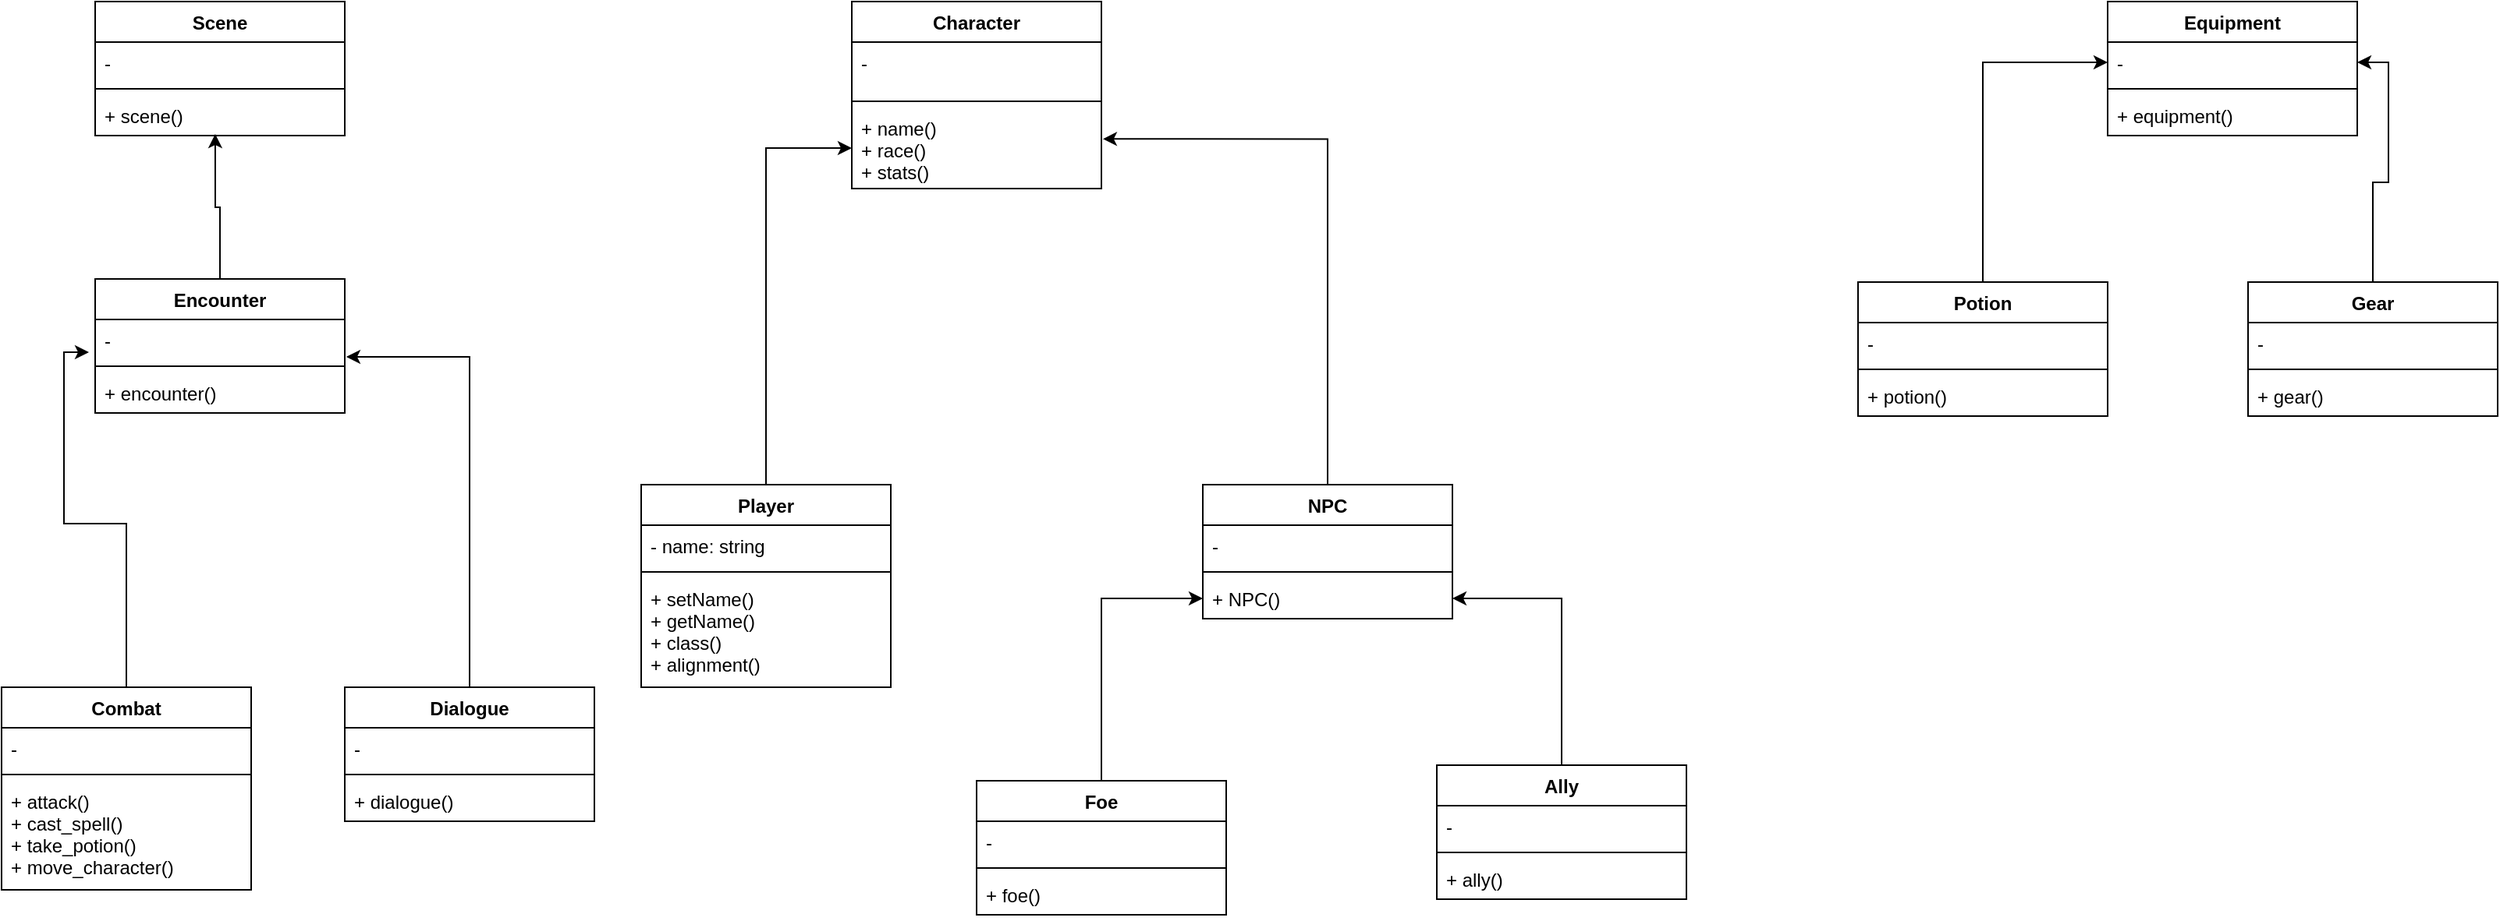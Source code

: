 <mxfile version="16.5.3" type="device"><diagram id="MolYuS7h2X0zp_sY8lst" name="Page-1"><mxGraphModel dx="1422" dy="737" grid="1" gridSize="10" guides="1" tooltips="1" connect="1" arrows="1" fold="1" page="1" pageScale="1" pageWidth="850" pageHeight="1100" math="0" shadow="0"><root><mxCell id="0"/><mxCell id="1" parent="0"/><mxCell id="7BpOPpV90uf7sNWJioJf-5" value="Character" style="swimlane;fontStyle=1;align=center;verticalAlign=top;childLayout=stackLayout;horizontal=1;startSize=26;horizontalStack=0;resizeParent=1;resizeParentMax=0;resizeLast=0;collapsible=1;marginBottom=0;" parent="1" vertex="1"><mxGeometry x="585" y="70" width="160" height="120" as="geometry"/></mxCell><mxCell id="7BpOPpV90uf7sNWJioJf-6" value="-" style="text;strokeColor=none;fillColor=none;align=left;verticalAlign=top;spacingLeft=4;spacingRight=4;overflow=hidden;rotatable=0;points=[[0,0.5],[1,0.5]];portConstraint=eastwest;" parent="7BpOPpV90uf7sNWJioJf-5" vertex="1"><mxGeometry y="26" width="160" height="34" as="geometry"/></mxCell><mxCell id="7BpOPpV90uf7sNWJioJf-7" value="" style="line;strokeWidth=1;fillColor=none;align=left;verticalAlign=middle;spacingTop=-1;spacingLeft=3;spacingRight=3;rotatable=0;labelPosition=right;points=[];portConstraint=eastwest;" parent="7BpOPpV90uf7sNWJioJf-5" vertex="1"><mxGeometry y="60" width="160" height="8" as="geometry"/></mxCell><mxCell id="7BpOPpV90uf7sNWJioJf-8" value="+ name()&#10;+ race()&#10;+ stats()" style="text;strokeColor=none;fillColor=none;align=left;verticalAlign=top;spacingLeft=4;spacingRight=4;overflow=hidden;rotatable=0;points=[[0,0.5],[1,0.5]];portConstraint=eastwest;" parent="7BpOPpV90uf7sNWJioJf-5" vertex="1"><mxGeometry y="68" width="160" height="52" as="geometry"/></mxCell><mxCell id="7BpOPpV90uf7sNWJioJf-48" style="edgeStyle=orthogonalEdgeStyle;rounded=0;orthogonalLoop=1;jettySize=auto;html=1;exitX=0.5;exitY=0;exitDx=0;exitDy=0;entryX=-0.025;entryY=0.808;entryDx=0;entryDy=0;entryPerimeter=0;" parent="1" source="7BpOPpV90uf7sNWJioJf-9" target="7BpOPpV90uf7sNWJioJf-40" edge="1"><mxGeometry relative="1" as="geometry"/></mxCell><mxCell id="7BpOPpV90uf7sNWJioJf-9" value="Combat" style="swimlane;fontStyle=1;align=center;verticalAlign=top;childLayout=stackLayout;horizontal=1;startSize=26;horizontalStack=0;resizeParent=1;resizeParentMax=0;resizeLast=0;collapsible=1;marginBottom=0;" parent="1" vertex="1"><mxGeometry x="40" y="510" width="160" height="130" as="geometry"/></mxCell><mxCell id="7BpOPpV90uf7sNWJioJf-10" value="- " style="text;strokeColor=none;fillColor=none;align=left;verticalAlign=top;spacingLeft=4;spacingRight=4;overflow=hidden;rotatable=0;points=[[0,0.5],[1,0.5]];portConstraint=eastwest;" parent="7BpOPpV90uf7sNWJioJf-9" vertex="1"><mxGeometry y="26" width="160" height="26" as="geometry"/></mxCell><mxCell id="7BpOPpV90uf7sNWJioJf-11" value="" style="line;strokeWidth=1;fillColor=none;align=left;verticalAlign=middle;spacingTop=-1;spacingLeft=3;spacingRight=3;rotatable=0;labelPosition=right;points=[];portConstraint=eastwest;" parent="7BpOPpV90uf7sNWJioJf-9" vertex="1"><mxGeometry y="52" width="160" height="8" as="geometry"/></mxCell><mxCell id="7BpOPpV90uf7sNWJioJf-12" value="+ attack()&#10;+ cast_spell()&#10;+ take_potion()&#10;+ move_character()" style="text;strokeColor=none;fillColor=none;align=left;verticalAlign=top;spacingLeft=4;spacingRight=4;overflow=hidden;rotatable=0;points=[[0,0.5],[1,0.5]];portConstraint=eastwest;" parent="7BpOPpV90uf7sNWJioJf-9" vertex="1"><mxGeometry y="60" width="160" height="70" as="geometry"/></mxCell><mxCell id="7BpOPpV90uf7sNWJioJf-34" style="edgeStyle=orthogonalEdgeStyle;rounded=0;orthogonalLoop=1;jettySize=auto;html=1;exitX=0.5;exitY=0;exitDx=0;exitDy=0;entryX=0;entryY=0.5;entryDx=0;entryDy=0;" parent="1" source="7BpOPpV90uf7sNWJioJf-15" target="7BpOPpV90uf7sNWJioJf-8" edge="1"><mxGeometry relative="1" as="geometry"/></mxCell><mxCell id="7BpOPpV90uf7sNWJioJf-15" value="Player" style="swimlane;fontStyle=1;align=center;verticalAlign=top;childLayout=stackLayout;horizontal=1;startSize=26;horizontalStack=0;resizeParent=1;resizeParentMax=0;resizeLast=0;collapsible=1;marginBottom=0;" parent="1" vertex="1"><mxGeometry x="450" y="380" width="160" height="130" as="geometry"/></mxCell><mxCell id="7BpOPpV90uf7sNWJioJf-16" value="- name: string" style="text;strokeColor=none;fillColor=none;align=left;verticalAlign=top;spacingLeft=4;spacingRight=4;overflow=hidden;rotatable=0;points=[[0,0.5],[1,0.5]];portConstraint=eastwest;" parent="7BpOPpV90uf7sNWJioJf-15" vertex="1"><mxGeometry y="26" width="160" height="26" as="geometry"/></mxCell><mxCell id="7BpOPpV90uf7sNWJioJf-17" value="" style="line;strokeWidth=1;fillColor=none;align=left;verticalAlign=middle;spacingTop=-1;spacingLeft=3;spacingRight=3;rotatable=0;labelPosition=right;points=[];portConstraint=eastwest;" parent="7BpOPpV90uf7sNWJioJf-15" vertex="1"><mxGeometry y="52" width="160" height="8" as="geometry"/></mxCell><mxCell id="7BpOPpV90uf7sNWJioJf-18" value="+ setName()&#10;+ getName()&#10;+ class()&#10;+ alignment()" style="text;strokeColor=none;fillColor=none;align=left;verticalAlign=top;spacingLeft=4;spacingRight=4;overflow=hidden;rotatable=0;points=[[0,0.5],[1,0.5]];portConstraint=eastwest;" parent="7BpOPpV90uf7sNWJioJf-15" vertex="1"><mxGeometry y="60" width="160" height="70" as="geometry"/></mxCell><mxCell id="7BpOPpV90uf7sNWJioJf-33" style="edgeStyle=orthogonalEdgeStyle;rounded=0;orthogonalLoop=1;jettySize=auto;html=1;exitX=0.5;exitY=0;exitDx=0;exitDy=0;entryX=1.006;entryY=0.388;entryDx=0;entryDy=0;entryPerimeter=0;" parent="1" source="7BpOPpV90uf7sNWJioJf-19" target="7BpOPpV90uf7sNWJioJf-8" edge="1"><mxGeometry relative="1" as="geometry"/></mxCell><mxCell id="7BpOPpV90uf7sNWJioJf-19" value="NPC" style="swimlane;fontStyle=1;align=center;verticalAlign=top;childLayout=stackLayout;horizontal=1;startSize=26;horizontalStack=0;resizeParent=1;resizeParentMax=0;resizeLast=0;collapsible=1;marginBottom=0;" parent="1" vertex="1"><mxGeometry x="810" y="380" width="160" height="86" as="geometry"/></mxCell><mxCell id="7BpOPpV90uf7sNWJioJf-20" value="-" style="text;strokeColor=none;fillColor=none;align=left;verticalAlign=top;spacingLeft=4;spacingRight=4;overflow=hidden;rotatable=0;points=[[0,0.5],[1,0.5]];portConstraint=eastwest;" parent="7BpOPpV90uf7sNWJioJf-19" vertex="1"><mxGeometry y="26" width="160" height="26" as="geometry"/></mxCell><mxCell id="7BpOPpV90uf7sNWJioJf-21" value="" style="line;strokeWidth=1;fillColor=none;align=left;verticalAlign=middle;spacingTop=-1;spacingLeft=3;spacingRight=3;rotatable=0;labelPosition=right;points=[];portConstraint=eastwest;" parent="7BpOPpV90uf7sNWJioJf-19" vertex="1"><mxGeometry y="52" width="160" height="8" as="geometry"/></mxCell><mxCell id="7BpOPpV90uf7sNWJioJf-22" value="+ NPC()" style="text;strokeColor=none;fillColor=none;align=left;verticalAlign=top;spacingLeft=4;spacingRight=4;overflow=hidden;rotatable=0;points=[[0,0.5],[1,0.5]];portConstraint=eastwest;" parent="7BpOPpV90uf7sNWJioJf-19" vertex="1"><mxGeometry y="60" width="160" height="26" as="geometry"/></mxCell><mxCell id="7BpOPpV90uf7sNWJioJf-32" style="edgeStyle=orthogonalEdgeStyle;rounded=0;orthogonalLoop=1;jettySize=auto;html=1;exitX=0.5;exitY=0;exitDx=0;exitDy=0;entryX=0;entryY=0.5;entryDx=0;entryDy=0;" parent="1" source="7BpOPpV90uf7sNWJioJf-23" target="7BpOPpV90uf7sNWJioJf-22" edge="1"><mxGeometry relative="1" as="geometry"/></mxCell><mxCell id="7BpOPpV90uf7sNWJioJf-23" value="Foe" style="swimlane;fontStyle=1;align=center;verticalAlign=top;childLayout=stackLayout;horizontal=1;startSize=26;horizontalStack=0;resizeParent=1;resizeParentMax=0;resizeLast=0;collapsible=1;marginBottom=0;" parent="1" vertex="1"><mxGeometry x="665" y="570" width="160" height="86" as="geometry"/></mxCell><mxCell id="7BpOPpV90uf7sNWJioJf-24" value="-" style="text;strokeColor=none;fillColor=none;align=left;verticalAlign=top;spacingLeft=4;spacingRight=4;overflow=hidden;rotatable=0;points=[[0,0.5],[1,0.5]];portConstraint=eastwest;" parent="7BpOPpV90uf7sNWJioJf-23" vertex="1"><mxGeometry y="26" width="160" height="26" as="geometry"/></mxCell><mxCell id="7BpOPpV90uf7sNWJioJf-25" value="" style="line;strokeWidth=1;fillColor=none;align=left;verticalAlign=middle;spacingTop=-1;spacingLeft=3;spacingRight=3;rotatable=0;labelPosition=right;points=[];portConstraint=eastwest;" parent="7BpOPpV90uf7sNWJioJf-23" vertex="1"><mxGeometry y="52" width="160" height="8" as="geometry"/></mxCell><mxCell id="7BpOPpV90uf7sNWJioJf-26" value="+ foe()" style="text;strokeColor=none;fillColor=none;align=left;verticalAlign=top;spacingLeft=4;spacingRight=4;overflow=hidden;rotatable=0;points=[[0,0.5],[1,0.5]];portConstraint=eastwest;" parent="7BpOPpV90uf7sNWJioJf-23" vertex="1"><mxGeometry y="60" width="160" height="26" as="geometry"/></mxCell><mxCell id="7BpOPpV90uf7sNWJioJf-31" style="edgeStyle=orthogonalEdgeStyle;rounded=0;orthogonalLoop=1;jettySize=auto;html=1;exitX=0.5;exitY=0;exitDx=0;exitDy=0;" parent="1" source="7BpOPpV90uf7sNWJioJf-27" target="7BpOPpV90uf7sNWJioJf-22" edge="1"><mxGeometry relative="1" as="geometry"/></mxCell><mxCell id="7BpOPpV90uf7sNWJioJf-27" value="Ally" style="swimlane;fontStyle=1;align=center;verticalAlign=top;childLayout=stackLayout;horizontal=1;startSize=26;horizontalStack=0;resizeParent=1;resizeParentMax=0;resizeLast=0;collapsible=1;marginBottom=0;" parent="1" vertex="1"><mxGeometry x="960" y="560" width="160" height="86" as="geometry"/></mxCell><mxCell id="7BpOPpV90uf7sNWJioJf-28" value="-" style="text;strokeColor=none;fillColor=none;align=left;verticalAlign=top;spacingLeft=4;spacingRight=4;overflow=hidden;rotatable=0;points=[[0,0.5],[1,0.5]];portConstraint=eastwest;" parent="7BpOPpV90uf7sNWJioJf-27" vertex="1"><mxGeometry y="26" width="160" height="26" as="geometry"/></mxCell><mxCell id="7BpOPpV90uf7sNWJioJf-29" value="" style="line;strokeWidth=1;fillColor=none;align=left;verticalAlign=middle;spacingTop=-1;spacingLeft=3;spacingRight=3;rotatable=0;labelPosition=right;points=[];portConstraint=eastwest;" parent="7BpOPpV90uf7sNWJioJf-27" vertex="1"><mxGeometry y="52" width="160" height="8" as="geometry"/></mxCell><mxCell id="7BpOPpV90uf7sNWJioJf-30" value="+ ally()" style="text;strokeColor=none;fillColor=none;align=left;verticalAlign=top;spacingLeft=4;spacingRight=4;overflow=hidden;rotatable=0;points=[[0,0.5],[1,0.5]];portConstraint=eastwest;" parent="7BpOPpV90uf7sNWJioJf-27" vertex="1"><mxGeometry y="60" width="160" height="26" as="geometry"/></mxCell><mxCell id="7BpOPpV90uf7sNWJioJf-35" value="Scene" style="swimlane;fontStyle=1;align=center;verticalAlign=top;childLayout=stackLayout;horizontal=1;startSize=26;horizontalStack=0;resizeParent=1;resizeParentMax=0;resizeLast=0;collapsible=1;marginBottom=0;" parent="1" vertex="1"><mxGeometry x="100" y="70" width="160" height="86" as="geometry"/></mxCell><mxCell id="7BpOPpV90uf7sNWJioJf-36" value="-" style="text;strokeColor=none;fillColor=none;align=left;verticalAlign=top;spacingLeft=4;spacingRight=4;overflow=hidden;rotatable=0;points=[[0,0.5],[1,0.5]];portConstraint=eastwest;" parent="7BpOPpV90uf7sNWJioJf-35" vertex="1"><mxGeometry y="26" width="160" height="26" as="geometry"/></mxCell><mxCell id="7BpOPpV90uf7sNWJioJf-37" value="" style="line;strokeWidth=1;fillColor=none;align=left;verticalAlign=middle;spacingTop=-1;spacingLeft=3;spacingRight=3;rotatable=0;labelPosition=right;points=[];portConstraint=eastwest;" parent="7BpOPpV90uf7sNWJioJf-35" vertex="1"><mxGeometry y="52" width="160" height="8" as="geometry"/></mxCell><mxCell id="7BpOPpV90uf7sNWJioJf-38" value="+ scene()" style="text;strokeColor=none;fillColor=none;align=left;verticalAlign=top;spacingLeft=4;spacingRight=4;overflow=hidden;rotatable=0;points=[[0,0.5],[1,0.5]];portConstraint=eastwest;" parent="7BpOPpV90uf7sNWJioJf-35" vertex="1"><mxGeometry y="60" width="160" height="26" as="geometry"/></mxCell><mxCell id="7BpOPpV90uf7sNWJioJf-47" style="edgeStyle=orthogonalEdgeStyle;rounded=0;orthogonalLoop=1;jettySize=auto;html=1;exitX=0.5;exitY=0;exitDx=0;exitDy=0;entryX=0.481;entryY=0.962;entryDx=0;entryDy=0;entryPerimeter=0;" parent="1" source="7BpOPpV90uf7sNWJioJf-39" target="7BpOPpV90uf7sNWJioJf-38" edge="1"><mxGeometry relative="1" as="geometry"><Array as="points"><mxPoint x="180" y="202"/><mxPoint x="177" y="202"/></Array></mxGeometry></mxCell><mxCell id="7BpOPpV90uf7sNWJioJf-39" value="Encounter" style="swimlane;fontStyle=1;align=center;verticalAlign=top;childLayout=stackLayout;horizontal=1;startSize=26;horizontalStack=0;resizeParent=1;resizeParentMax=0;resizeLast=0;collapsible=1;marginBottom=0;" parent="1" vertex="1"><mxGeometry x="100" y="248" width="160" height="86" as="geometry"/></mxCell><mxCell id="7BpOPpV90uf7sNWJioJf-40" value="-" style="text;strokeColor=none;fillColor=none;align=left;verticalAlign=top;spacingLeft=4;spacingRight=4;overflow=hidden;rotatable=0;points=[[0,0.5],[1,0.5]];portConstraint=eastwest;" parent="7BpOPpV90uf7sNWJioJf-39" vertex="1"><mxGeometry y="26" width="160" height="26" as="geometry"/></mxCell><mxCell id="7BpOPpV90uf7sNWJioJf-41" value="" style="line;strokeWidth=1;fillColor=none;align=left;verticalAlign=middle;spacingTop=-1;spacingLeft=3;spacingRight=3;rotatable=0;labelPosition=right;points=[];portConstraint=eastwest;" parent="7BpOPpV90uf7sNWJioJf-39" vertex="1"><mxGeometry y="52" width="160" height="8" as="geometry"/></mxCell><mxCell id="7BpOPpV90uf7sNWJioJf-42" value="+ encounter()" style="text;strokeColor=none;fillColor=none;align=left;verticalAlign=top;spacingLeft=4;spacingRight=4;overflow=hidden;rotatable=0;points=[[0,0.5],[1,0.5]];portConstraint=eastwest;" parent="7BpOPpV90uf7sNWJioJf-39" vertex="1"><mxGeometry y="60" width="160" height="26" as="geometry"/></mxCell><mxCell id="7BpOPpV90uf7sNWJioJf-49" style="edgeStyle=orthogonalEdgeStyle;rounded=0;orthogonalLoop=1;jettySize=auto;html=1;exitX=0.5;exitY=0;exitDx=0;exitDy=0;entryX=1.006;entryY=0.923;entryDx=0;entryDy=0;entryPerimeter=0;" parent="1" source="7BpOPpV90uf7sNWJioJf-43" target="7BpOPpV90uf7sNWJioJf-40" edge="1"><mxGeometry relative="1" as="geometry"/></mxCell><mxCell id="7BpOPpV90uf7sNWJioJf-43" value="Dialogue" style="swimlane;fontStyle=1;align=center;verticalAlign=top;childLayout=stackLayout;horizontal=1;startSize=26;horizontalStack=0;resizeParent=1;resizeParentMax=0;resizeLast=0;collapsible=1;marginBottom=0;" parent="1" vertex="1"><mxGeometry x="260" y="510" width="160" height="86" as="geometry"/></mxCell><mxCell id="7BpOPpV90uf7sNWJioJf-44" value="-" style="text;strokeColor=none;fillColor=none;align=left;verticalAlign=top;spacingLeft=4;spacingRight=4;overflow=hidden;rotatable=0;points=[[0,0.5],[1,0.5]];portConstraint=eastwest;" parent="7BpOPpV90uf7sNWJioJf-43" vertex="1"><mxGeometry y="26" width="160" height="26" as="geometry"/></mxCell><mxCell id="7BpOPpV90uf7sNWJioJf-45" value="" style="line;strokeWidth=1;fillColor=none;align=left;verticalAlign=middle;spacingTop=-1;spacingLeft=3;spacingRight=3;rotatable=0;labelPosition=right;points=[];portConstraint=eastwest;" parent="7BpOPpV90uf7sNWJioJf-43" vertex="1"><mxGeometry y="52" width="160" height="8" as="geometry"/></mxCell><mxCell id="7BpOPpV90uf7sNWJioJf-46" value="+ dialogue()" style="text;strokeColor=none;fillColor=none;align=left;verticalAlign=top;spacingLeft=4;spacingRight=4;overflow=hidden;rotatable=0;points=[[0,0.5],[1,0.5]];portConstraint=eastwest;" parent="7BpOPpV90uf7sNWJioJf-43" vertex="1"><mxGeometry y="60" width="160" height="26" as="geometry"/></mxCell><mxCell id="7BpOPpV90uf7sNWJioJf-50" value="Equipment" style="swimlane;fontStyle=1;align=center;verticalAlign=top;childLayout=stackLayout;horizontal=1;startSize=26;horizontalStack=0;resizeParent=1;resizeParentMax=0;resizeLast=0;collapsible=1;marginBottom=0;" parent="1" vertex="1"><mxGeometry x="1390" y="70" width="160" height="86" as="geometry"/></mxCell><mxCell id="7BpOPpV90uf7sNWJioJf-51" value="-" style="text;strokeColor=none;fillColor=none;align=left;verticalAlign=top;spacingLeft=4;spacingRight=4;overflow=hidden;rotatable=0;points=[[0,0.5],[1,0.5]];portConstraint=eastwest;" parent="7BpOPpV90uf7sNWJioJf-50" vertex="1"><mxGeometry y="26" width="160" height="26" as="geometry"/></mxCell><mxCell id="7BpOPpV90uf7sNWJioJf-52" value="" style="line;strokeWidth=1;fillColor=none;align=left;verticalAlign=middle;spacingTop=-1;spacingLeft=3;spacingRight=3;rotatable=0;labelPosition=right;points=[];portConstraint=eastwest;" parent="7BpOPpV90uf7sNWJioJf-50" vertex="1"><mxGeometry y="52" width="160" height="8" as="geometry"/></mxCell><mxCell id="7BpOPpV90uf7sNWJioJf-53" value="+ equipment()" style="text;strokeColor=none;fillColor=none;align=left;verticalAlign=top;spacingLeft=4;spacingRight=4;overflow=hidden;rotatable=0;points=[[0,0.5],[1,0.5]];portConstraint=eastwest;" parent="7BpOPpV90uf7sNWJioJf-50" vertex="1"><mxGeometry y="60" width="160" height="26" as="geometry"/></mxCell><mxCell id="7BpOPpV90uf7sNWJioJf-62" style="edgeStyle=orthogonalEdgeStyle;rounded=0;orthogonalLoop=1;jettySize=auto;html=1;exitX=0.5;exitY=0;exitDx=0;exitDy=0;entryX=0;entryY=0.5;entryDx=0;entryDy=0;" parent="1" source="7BpOPpV90uf7sNWJioJf-54" target="7BpOPpV90uf7sNWJioJf-51" edge="1"><mxGeometry relative="1" as="geometry"/></mxCell><mxCell id="7BpOPpV90uf7sNWJioJf-54" value="Potion" style="swimlane;fontStyle=1;align=center;verticalAlign=top;childLayout=stackLayout;horizontal=1;startSize=26;horizontalStack=0;resizeParent=1;resizeParentMax=0;resizeLast=0;collapsible=1;marginBottom=0;" parent="1" vertex="1"><mxGeometry x="1230" y="250" width="160" height="86" as="geometry"/></mxCell><mxCell id="7BpOPpV90uf7sNWJioJf-55" value="-" style="text;strokeColor=none;fillColor=none;align=left;verticalAlign=top;spacingLeft=4;spacingRight=4;overflow=hidden;rotatable=0;points=[[0,0.5],[1,0.5]];portConstraint=eastwest;" parent="7BpOPpV90uf7sNWJioJf-54" vertex="1"><mxGeometry y="26" width="160" height="26" as="geometry"/></mxCell><mxCell id="7BpOPpV90uf7sNWJioJf-56" value="" style="line;strokeWidth=1;fillColor=none;align=left;verticalAlign=middle;spacingTop=-1;spacingLeft=3;spacingRight=3;rotatable=0;labelPosition=right;points=[];portConstraint=eastwest;" parent="7BpOPpV90uf7sNWJioJf-54" vertex="1"><mxGeometry y="52" width="160" height="8" as="geometry"/></mxCell><mxCell id="7BpOPpV90uf7sNWJioJf-57" value="+ potion()" style="text;strokeColor=none;fillColor=none;align=left;verticalAlign=top;spacingLeft=4;spacingRight=4;overflow=hidden;rotatable=0;points=[[0,0.5],[1,0.5]];portConstraint=eastwest;" parent="7BpOPpV90uf7sNWJioJf-54" vertex="1"><mxGeometry y="60" width="160" height="26" as="geometry"/></mxCell><mxCell id="7BpOPpV90uf7sNWJioJf-63" style="edgeStyle=orthogonalEdgeStyle;rounded=0;orthogonalLoop=1;jettySize=auto;html=1;exitX=0.5;exitY=0;exitDx=0;exitDy=0;entryX=1;entryY=0.5;entryDx=0;entryDy=0;" parent="1" source="7BpOPpV90uf7sNWJioJf-58" target="7BpOPpV90uf7sNWJioJf-51" edge="1"><mxGeometry relative="1" as="geometry"/></mxCell><mxCell id="7BpOPpV90uf7sNWJioJf-58" value="Gear" style="swimlane;fontStyle=1;align=center;verticalAlign=top;childLayout=stackLayout;horizontal=1;startSize=26;horizontalStack=0;resizeParent=1;resizeParentMax=0;resizeLast=0;collapsible=1;marginBottom=0;" parent="1" vertex="1"><mxGeometry x="1480" y="250" width="160" height="86" as="geometry"/></mxCell><mxCell id="7BpOPpV90uf7sNWJioJf-59" value="-" style="text;strokeColor=none;fillColor=none;align=left;verticalAlign=top;spacingLeft=4;spacingRight=4;overflow=hidden;rotatable=0;points=[[0,0.5],[1,0.5]];portConstraint=eastwest;" parent="7BpOPpV90uf7sNWJioJf-58" vertex="1"><mxGeometry y="26" width="160" height="26" as="geometry"/></mxCell><mxCell id="7BpOPpV90uf7sNWJioJf-60" value="" style="line;strokeWidth=1;fillColor=none;align=left;verticalAlign=middle;spacingTop=-1;spacingLeft=3;spacingRight=3;rotatable=0;labelPosition=right;points=[];portConstraint=eastwest;" parent="7BpOPpV90uf7sNWJioJf-58" vertex="1"><mxGeometry y="52" width="160" height="8" as="geometry"/></mxCell><mxCell id="7BpOPpV90uf7sNWJioJf-61" value="+ gear()" style="text;strokeColor=none;fillColor=none;align=left;verticalAlign=top;spacingLeft=4;spacingRight=4;overflow=hidden;rotatable=0;points=[[0,0.5],[1,0.5]];portConstraint=eastwest;" parent="7BpOPpV90uf7sNWJioJf-58" vertex="1"><mxGeometry y="60" width="160" height="26" as="geometry"/></mxCell></root></mxGraphModel></diagram></mxfile>